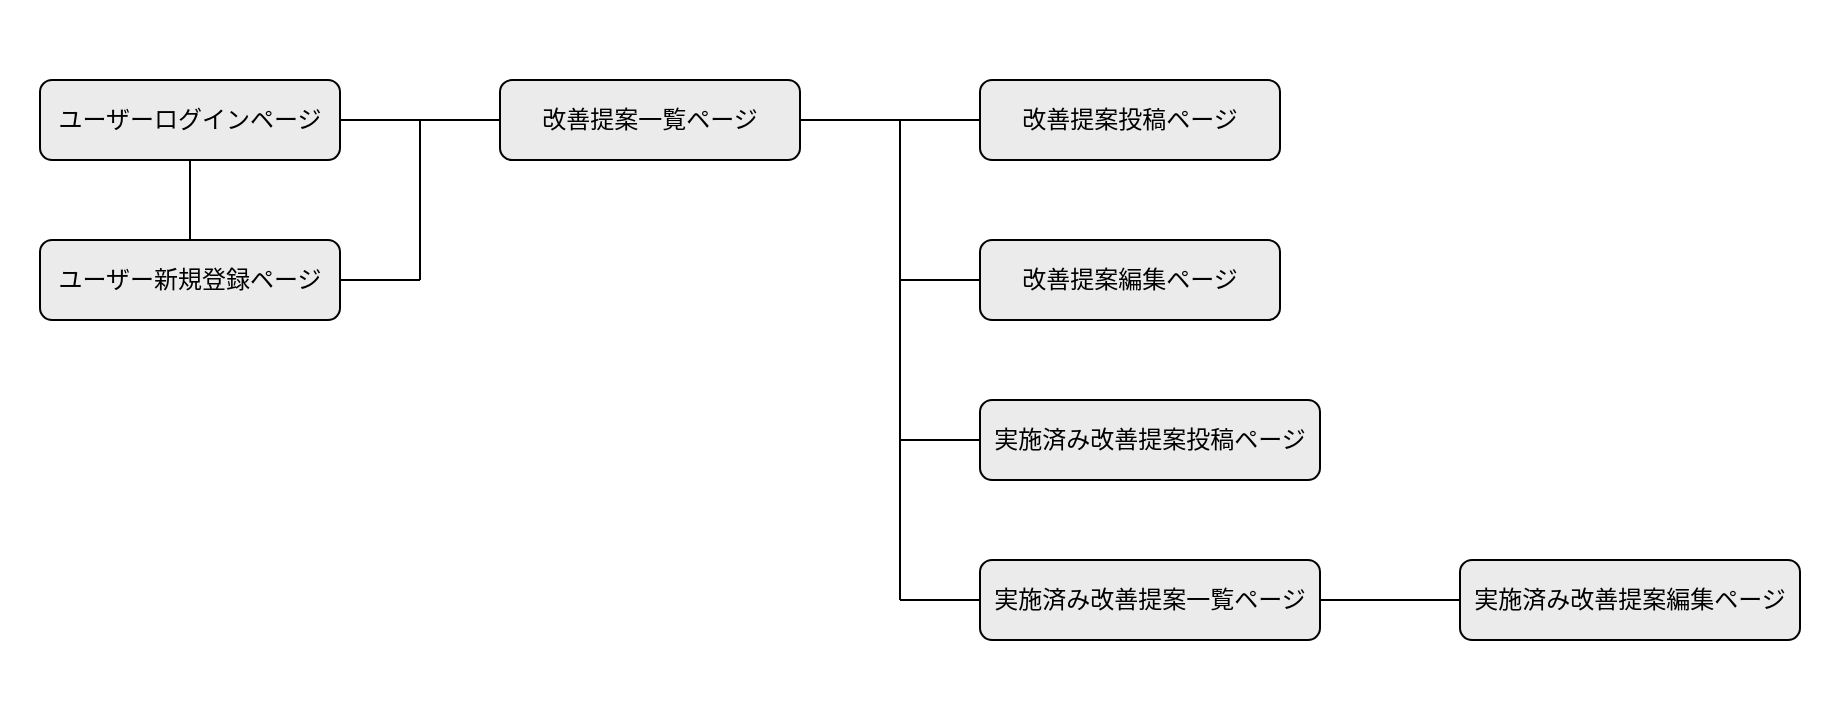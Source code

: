 <mxfile>
    <diagram id="_fI2Sxf6yajFjq-vEc9s" name="画面遷移図">
        <mxGraphModel dx="508" dy="627" grid="1" gridSize="10" guides="1" tooltips="1" connect="1" arrows="1" fold="1" page="1" pageScale="1" pageWidth="1169" pageHeight="827" background="#ffffff" math="0" shadow="0">
            <root>
                <mxCell id="fFCx-wPIT7PYQO5HEkka-0"/>
                <mxCell id="fFCx-wPIT7PYQO5HEkka-1" parent="fFCx-wPIT7PYQO5HEkka-0"/>
                <mxCell id="SJTT3T9e49eQBzYUYsLt-0" value="" style="endArrow=none;html=1;rounded=0;fontSize=13;fontColor=#000000;strokeColor=#000000;strokeWidth=1;entryX=0.5;entryY=1;entryDx=0;entryDy=0;exitX=0.5;exitY=0;exitDx=0;exitDy=0;" parent="fFCx-wPIT7PYQO5HEkka-1" edge="1">
                    <mxGeometry relative="1" as="geometry">
                        <mxPoint x="165" y="160" as="sourcePoint"/>
                        <mxPoint x="165" y="120" as="targetPoint"/>
                    </mxGeometry>
                </mxCell>
                <mxCell id="KHvOz8f1cXA-X-yfqSB3-1" value="&lt;font color=&quot;#000000&quot; style=&quot;font-size: 12px;&quot;&gt;ユーザーログインページ&lt;/font&gt;" style="rounded=1;whiteSpace=wrap;html=1;labelBackgroundColor=none;strokeColor=default;fillColor=#EBEBEB;fontSize=12;" parent="fFCx-wPIT7PYQO5HEkka-1" vertex="1">
                    <mxGeometry x="90" y="80" width="150" height="40" as="geometry"/>
                </mxCell>
                <mxCell id="KHvOz8f1cXA-X-yfqSB3-2" value="&lt;font color=&quot;#000000&quot; style=&quot;font-size: 12px;&quot;&gt;ユーザー新規登録ページ&lt;/font&gt;" style="rounded=1;whiteSpace=wrap;html=1;labelBackgroundColor=none;strokeColor=default;fillColor=#EBEBEB;fontSize=12;" parent="fFCx-wPIT7PYQO5HEkka-1" vertex="1">
                    <mxGeometry x="90" y="160" width="150" height="40" as="geometry"/>
                </mxCell>
                <mxCell id="KHvOz8f1cXA-X-yfqSB3-3" value="&lt;font color=&quot;#000000&quot; style=&quot;font-size: 12px;&quot;&gt;改善提案一覧ページ&lt;/font&gt;" style="rounded=1;whiteSpace=wrap;html=1;labelBackgroundColor=none;strokeColor=default;fillColor=#EBEBEB;fontSize=12;" parent="fFCx-wPIT7PYQO5HEkka-1" vertex="1">
                    <mxGeometry x="320" y="80" width="150" height="40" as="geometry"/>
                </mxCell>
                <mxCell id="KHvOz8f1cXA-X-yfqSB3-4" value="&lt;font color=&quot;#000000&quot; style=&quot;font-size: 12px;&quot;&gt;実施済み改善提案一覧ページ&lt;/font&gt;" style="rounded=1;whiteSpace=wrap;html=1;labelBackgroundColor=none;strokeColor=default;fillColor=#EBEBEB;fontSize=12;" parent="fFCx-wPIT7PYQO5HEkka-1" vertex="1">
                    <mxGeometry x="560" y="320" width="170" height="40" as="geometry"/>
                </mxCell>
                <mxCell id="KHvOz8f1cXA-X-yfqSB3-5" value="&lt;font color=&quot;#000000&quot; style=&quot;font-size: 12px&quot;&gt;改善提案投稿ページ&lt;/font&gt;" style="rounded=1;whiteSpace=wrap;html=1;labelBackgroundColor=none;strokeColor=default;fillColor=#EBEBEB;fontSize=12;" parent="fFCx-wPIT7PYQO5HEkka-1" vertex="1">
                    <mxGeometry x="560" y="80" width="150" height="40" as="geometry"/>
                </mxCell>
                <mxCell id="KHvOz8f1cXA-X-yfqSB3-6" value="&lt;font color=&quot;#000000&quot; style=&quot;font-size: 12px;&quot;&gt;改善提案編集ページ&lt;/font&gt;" style="rounded=1;whiteSpace=wrap;html=1;labelBackgroundColor=none;strokeColor=default;fillColor=#EBEBEB;fontSize=12;" parent="fFCx-wPIT7PYQO5HEkka-1" vertex="1">
                    <mxGeometry x="560" y="160" width="150" height="40" as="geometry"/>
                </mxCell>
                <mxCell id="KHvOz8f1cXA-X-yfqSB3-8" value="&lt;font color=&quot;#000000&quot; style=&quot;font-size: 12px;&quot;&gt;実施済み改善提案投稿ページ&lt;/font&gt;" style="rounded=1;whiteSpace=wrap;html=1;labelBackgroundColor=none;strokeColor=default;fillColor=#EBEBEB;fontSize=12;gradientColor=none;" parent="fFCx-wPIT7PYQO5HEkka-1" vertex="1">
                    <mxGeometry x="560" y="240" width="170" height="40" as="geometry"/>
                </mxCell>
                <mxCell id="KHvOz8f1cXA-X-yfqSB3-9" value="&lt;font color=&quot;#000000&quot; style=&quot;font-size: 12px;&quot;&gt;実施済み改善提案編集ページ&lt;/font&gt;" style="rounded=1;whiteSpace=wrap;html=1;labelBackgroundColor=none;strokeColor=default;fillColor=#EBEBEB;fontSize=12;" parent="fFCx-wPIT7PYQO5HEkka-1" vertex="1">
                    <mxGeometry x="800" y="320" width="170" height="40" as="geometry"/>
                </mxCell>
                <mxCell id="OivIDxVQCUvsCdHhfBoc-0" value="Text" style="text;align=center;verticalAlign=middle;resizable=0;points=[];autosize=1;strokeColor=none;fillColor=none;fontColor=none;gradientColor=none;strokeWidth=0;noLabel=1;labelBorderColor=default;" parent="fFCx-wPIT7PYQO5HEkka-1" vertex="1">
                    <mxGeometry x="70" y="40" width="40" height="20" as="geometry"/>
                </mxCell>
                <mxCell id="OivIDxVQCUvsCdHhfBoc-1" value="Text" style="text;align=center;verticalAlign=middle;resizable=0;points=[];autosize=1;strokeColor=none;fillColor=none;fontColor=none;gradientColor=none;strokeWidth=0;noLabel=1;labelBorderColor=default;" parent="fFCx-wPIT7PYQO5HEkka-1" vertex="1">
                    <mxGeometry x="70" y="200" width="40" height="20" as="geometry"/>
                </mxCell>
                <mxCell id="OivIDxVQCUvsCdHhfBoc-2" value="Text" style="text;align=center;verticalAlign=middle;resizable=0;points=[];autosize=1;strokeColor=none;fillColor=none;fontColor=none;gradientColor=none;strokeWidth=0;noLabel=1;labelBorderColor=default;" parent="fFCx-wPIT7PYQO5HEkka-1" vertex="1">
                    <mxGeometry x="950" y="380" width="40" height="20" as="geometry"/>
                </mxCell>
                <mxCell id="OivIDxVQCUvsCdHhfBoc-4" value="" style="endArrow=none;html=1;rounded=0;fontSize=13;fontColor=#000000;strokeColor=#000000;strokeWidth=1;entryX=0;entryY=0.5;entryDx=0;entryDy=0;exitX=1;exitY=0.5;exitDx=0;exitDy=0;" parent="fFCx-wPIT7PYQO5HEkka-1" source="KHvOz8f1cXA-X-yfqSB3-1" target="KHvOz8f1cXA-X-yfqSB3-3" edge="1">
                    <mxGeometry relative="1" as="geometry">
                        <mxPoint x="280" y="90" as="sourcePoint"/>
                        <mxPoint x="280" y="50" as="targetPoint"/>
                    </mxGeometry>
                </mxCell>
                <mxCell id="OivIDxVQCUvsCdHhfBoc-5" value="" style="endArrow=none;html=1;rounded=0;fontSize=13;fontColor=#000000;strokeColor=#000000;strokeWidth=1;exitX=0.5;exitY=0;exitDx=0;exitDy=0;" parent="fFCx-wPIT7PYQO5HEkka-1" edge="1">
                    <mxGeometry relative="1" as="geometry">
                        <mxPoint x="280" y="180" as="sourcePoint"/>
                        <mxPoint x="280" y="100" as="targetPoint"/>
                    </mxGeometry>
                </mxCell>
                <mxCell id="OivIDxVQCUvsCdHhfBoc-6" value="" style="endArrow=none;html=1;rounded=0;fontSize=13;fontColor=#000000;strokeColor=#000000;strokeWidth=1;exitX=1;exitY=0.5;exitDx=0;exitDy=0;" parent="fFCx-wPIT7PYQO5HEkka-1" source="KHvOz8f1cXA-X-yfqSB3-2" edge="1">
                    <mxGeometry relative="1" as="geometry">
                        <mxPoint x="290" y="190" as="sourcePoint"/>
                        <mxPoint x="280" y="180" as="targetPoint"/>
                    </mxGeometry>
                </mxCell>
                <mxCell id="OivIDxVQCUvsCdHhfBoc-7" value="" style="endArrow=none;html=1;rounded=0;fontSize=13;fontColor=#000000;strokeColor=#000000;strokeWidth=1;exitX=1;exitY=0.5;exitDx=0;exitDy=0;entryX=0;entryY=0.5;entryDx=0;entryDy=0;" parent="fFCx-wPIT7PYQO5HEkka-1" source="KHvOz8f1cXA-X-yfqSB3-3" target="KHvOz8f1cXA-X-yfqSB3-5" edge="1">
                    <mxGeometry relative="1" as="geometry">
                        <mxPoint x="510" y="100" as="sourcePoint"/>
                        <mxPoint x="550" y="100" as="targetPoint"/>
                    </mxGeometry>
                </mxCell>
                <mxCell id="OivIDxVQCUvsCdHhfBoc-8" value="" style="endArrow=none;html=1;rounded=0;fontSize=13;fontColor=#000000;strokeColor=#000000;strokeWidth=1;" parent="fFCx-wPIT7PYQO5HEkka-1" edge="1">
                    <mxGeometry relative="1" as="geometry">
                        <mxPoint x="520" y="340" as="sourcePoint"/>
                        <mxPoint x="520" y="100" as="targetPoint"/>
                    </mxGeometry>
                </mxCell>
                <mxCell id="OivIDxVQCUvsCdHhfBoc-9" value="" style="endArrow=none;html=1;rounded=0;fontSize=13;fontColor=#000000;strokeColor=#000000;strokeWidth=1;exitX=0;exitY=0.5;exitDx=0;exitDy=0;" parent="fFCx-wPIT7PYQO5HEkka-1" source="KHvOz8f1cXA-X-yfqSB3-4" edge="1">
                    <mxGeometry relative="1" as="geometry">
                        <mxPoint x="550" y="340" as="sourcePoint"/>
                        <mxPoint x="520" y="340" as="targetPoint"/>
                    </mxGeometry>
                </mxCell>
                <mxCell id="OivIDxVQCUvsCdHhfBoc-10" value="" style="endArrow=none;html=1;rounded=0;fontSize=13;fontColor=#000000;strokeColor=#000000;strokeWidth=1;exitX=0;exitY=0.5;exitDx=0;exitDy=0;" parent="fFCx-wPIT7PYQO5HEkka-1" source="KHvOz8f1cXA-X-yfqSB3-8" edge="1">
                    <mxGeometry relative="1" as="geometry">
                        <mxPoint x="550" y="250" as="sourcePoint"/>
                        <mxPoint x="520" y="260" as="targetPoint"/>
                    </mxGeometry>
                </mxCell>
                <mxCell id="OivIDxVQCUvsCdHhfBoc-11" value="" style="endArrow=none;html=1;rounded=0;fontSize=13;fontColor=#000000;strokeColor=#000000;strokeWidth=1;exitX=0;exitY=0.5;exitDx=0;exitDy=0;exitPerimeter=0;" parent="fFCx-wPIT7PYQO5HEkka-1" source="KHvOz8f1cXA-X-yfqSB3-6" edge="1">
                    <mxGeometry relative="1" as="geometry">
                        <mxPoint x="550" y="170" as="sourcePoint"/>
                        <mxPoint x="520" y="180" as="targetPoint"/>
                    </mxGeometry>
                </mxCell>
                <mxCell id="OivIDxVQCUvsCdHhfBoc-13" value="" style="endArrow=none;html=1;rounded=0;fontSize=13;fontColor=#000000;strokeColor=#000000;strokeWidth=1;entryX=1;entryY=0.5;entryDx=0;entryDy=0;exitX=0;exitY=0.5;exitDx=0;exitDy=0;" parent="fFCx-wPIT7PYQO5HEkka-1" edge="1" target="KHvOz8f1cXA-X-yfqSB3-4" source="KHvOz8f1cXA-X-yfqSB3-9">
                    <mxGeometry relative="1" as="geometry">
                        <mxPoint x="800" y="330" as="sourcePoint"/>
                        <mxPoint x="730" y="329.5" as="targetPoint"/>
                        <Array as="points"/>
                    </mxGeometry>
                </mxCell>
            </root>
        </mxGraphModel>
    </diagram>
    <diagram id="7vpQEXr2QX0xokYk6r5c" name="ER図">
        <mxGraphModel dx="2067" dy="1454" grid="1" gridSize="10" guides="1" tooltips="1" connect="1" arrows="1" fold="1" page="1" pageScale="1" pageWidth="1169" pageHeight="827" background="#ffffff" math="0" shadow="1">
            <root>
                <mxCell id="0"/>
                <mxCell id="1" parent="0"/>
                <mxCell id="2" value="users" style="swimlane;childLayout=stackLayout;horizontal=1;startSize=30;horizontalStack=0;rounded=1;fontSize=14;fontStyle=0;strokeWidth=1;resizeParent=0;resizeLast=1;shadow=0;dashed=0;align=center;strokeColor=#000000;swimlaneFillColor=#FFFFFF;gradientColor=none;fontColor=#000000;labelBorderColor=none;labelBackgroundColor=#FFFFFF;fillColor=#FFFFFF;" parent="1" vertex="1">
                    <mxGeometry x="360" y="20" width="160" height="140" as="geometry"/>
                </mxCell>
                <mxCell id="3" value="・name&#10;・email&#10;・encrypted_password" style="align=left;strokeColor=none;fillColor=none;spacingLeft=4;fontSize=12;verticalAlign=top;resizable=0;rotatable=0;part=1;fontColor=#000000;" parent="2" vertex="1">
                    <mxGeometry y="30" width="160" height="110" as="geometry"/>
                </mxCell>
                <mxCell id="34" value="executions" style="swimlane;childLayout=stackLayout;horizontal=1;startSize=30;horizontalStack=0;rounded=1;fontSize=14;fontStyle=0;strokeWidth=1;resizeParent=0;resizeLast=1;shadow=0;dashed=0;align=center;labelBackgroundColor=none;strokeColor=#000000;swimlaneFillColor=#FFFFFF;labelBorderColor=none;whiteSpace=wrap;fillColor=#FFFFFF;fontColor=#000000;" parent="1" vertex="1">
                    <mxGeometry x="560" y="200" width="160" height="240" as="geometry"/>
                </mxCell>
                <mxCell id="35" value="・user_id&#10;・proposal_id&#10;・where&#10;・what&#10;・why&#10;・how&#10;・after_seconds&#10;・after_workers&#10;・after_days&#10;・after_man_hours&#10;・hourly_wage&#10;・after_costs&#10;・reduced_man_hours&#10;・reduced_costs" style="align=left;strokeColor=none;fillColor=none;spacingLeft=4;fontSize=12;verticalAlign=top;resizable=0;rotatable=0;part=1;fontColor=#000000;" parent="34" vertex="1">
                    <mxGeometry y="30" width="160" height="210" as="geometry"/>
                </mxCell>
                <mxCell id="36" value="proposals" style="swimlane;childLayout=stackLayout;horizontal=1;startSize=30;horizontalStack=0;rounded=1;fontSize=14;fontStyle=0;strokeWidth=1;resizeParent=0;resizeLast=1;shadow=0;dashed=0;align=center;strokeColor=#000000;swimlaneFillColor=#FFFFFF;fillColor=#FFFFFF;fontColor=#000000;" parent="1" vertex="1">
                    <mxGeometry x="160" y="200" width="160" height="211" as="geometry"/>
                </mxCell>
                <mxCell id="37" value="・user_id&#10;・title&#10;・where&#10;・what&#10;・why&#10;・how&#10;・before_seconds&#10;・before_workers&#10;・before_days&#10;・before_man_hours&#10;・hourly_wage&#10;・before_costs" style="align=left;strokeColor=none;fillColor=none;spacingLeft=4;fontSize=12;verticalAlign=top;resizable=0;rotatable=0;part=1;fontColor=#000000;" parent="36" vertex="1">
                    <mxGeometry y="30" width="160" height="181" as="geometry"/>
                </mxCell>
                <mxCell id="38" value="" style="edgeStyle=orthogonalEdgeStyle;fontSize=12;html=1;endArrow=ERoneToMany;strokeWidth=1;sourcePerimeterSpacing=0;startArrow=ERone;startFill=0;jumpSize=6;targetPerimeterSpacing=0;endSize=15;startSize=15;entryX=0.5;entryY=0;entryDx=0;entryDy=0;strokeColor=#000000;" parent="1" target="34" edge="1">
                    <mxGeometry width="100" height="100" relative="1" as="geometry">
                        <mxPoint x="520" y="90" as="sourcePoint"/>
                        <mxPoint x="640" y="190" as="targetPoint"/>
                    </mxGeometry>
                </mxCell>
                <mxCell id="40" value="" style="edgeStyle=orthogonalEdgeStyle;fontSize=12;html=1;endArrow=ERoneToMany;endSize=15;startSize=15;strokeWidth=1;startArrow=ERone;startFill=0;entryX=0.5;entryY=0;entryDx=0;entryDy=0;strokeColor=#000000;" parent="1" target="36" edge="1">
                    <mxGeometry width="100" height="100" relative="1" as="geometry">
                        <mxPoint x="360" y="90" as="sourcePoint"/>
                        <mxPoint x="240" y="180" as="targetPoint"/>
                    </mxGeometry>
                </mxCell>
                <mxCell id="42" value="" style="endArrow=ERone;html=1;rounded=0;startSize=15;endSize=15;sourcePerimeterSpacing=0;targetPerimeterSpacing=0;strokeWidth=1;jumpSize=6;startArrow=ERone;startFill=0;endFill=0;strokeColor=#000000;" parent="1" edge="1">
                    <mxGeometry relative="1" as="geometry">
                        <mxPoint x="320" y="302" as="sourcePoint"/>
                        <mxPoint x="560" y="302" as="targetPoint"/>
                    </mxGeometry>
                </mxCell>
                <mxCell id="44" value="estimations" style="swimlane;childLayout=stackLayout;horizontal=1;startSize=30;horizontalStack=0;rounded=1;fontSize=14;fontStyle=0;strokeWidth=1;resizeParent=0;resizeLast=1;shadow=0;dashed=0;align=center;strokeColor=#000000;swimlaneFillColor=#FFFFFF;fontColor=#000000;fillColor=#FFFFFF;" parent="1" vertex="1">
                    <mxGeometry x="-160" y="220.5" width="160" height="170" as="geometry"/>
                </mxCell>
                <mxCell id="45" value="・proposal_id&#10;・after_seconds&#10;・after_workers&#10;・after_days&#10;・after_man_hours&#10;・hourly_wage&#10;・after_costs&#10;・reduced_man_hours&#10;・reduced_costs" style="align=left;strokeColor=none;fillColor=none;spacingLeft=4;fontSize=12;verticalAlign=top;resizable=0;rotatable=0;part=1;fontColor=#000000;" parent="44" vertex="1">
                    <mxGeometry y="30" width="160" height="140" as="geometry"/>
                </mxCell>
                <mxCell id="49" value="" style="endArrow=ERone;html=1;rounded=0;startSize=15;endSize=15;sourcePerimeterSpacing=0;targetPerimeterSpacing=0;strokeWidth=1;jumpSize=6;startArrow=ERone;startFill=0;endFill=0;strokeColor=#000000;exitX=1.013;exitY=0.368;exitDx=0;exitDy=0;entryX=-0.012;entryY=0.392;entryDx=0;entryDy=0;entryPerimeter=0;exitPerimeter=0;" parent="1" source="45" target="37" edge="1">
                    <mxGeometry relative="1" as="geometry">
                        <mxPoint x="239.5" y="490" as="sourcePoint"/>
                        <mxPoint x="140" y="321" as="targetPoint"/>
                        <Array as="points"/>
                    </mxGeometry>
                </mxCell>
                <mxCell id="102" value="Text" style="text;align=center;verticalAlign=middle;resizable=0;points=[];autosize=1;strokeColor=none;fillColor=none;fontColor=none;gradientColor=none;strokeWidth=0;noLabel=1;labelBorderColor=default;" parent="1" vertex="1">
                    <mxGeometry x="350" y="-10" width="40" height="20" as="geometry"/>
                </mxCell>
                <mxCell id="104" value="Text" style="text;align=center;verticalAlign=middle;resizable=0;points=[];autosize=1;strokeColor=none;fillColor=none;fontColor=none;gradientColor=none;strokeWidth=0;noLabel=1;labelBorderColor=default;" parent="1" vertex="1">
                    <mxGeometry x="-180" y="394" width="40" height="20" as="geometry"/>
                </mxCell>
                <mxCell id="105" value="Text" style="text;align=center;verticalAlign=middle;resizable=0;points=[];autosize=1;strokeColor=none;fillColor=none;fontColor=none;gradientColor=none;strokeWidth=0;noLabel=1;labelBorderColor=default;" parent="1" vertex="1">
                    <mxGeometry x="700" y="440" width="40" height="20" as="geometry"/>
                </mxCell>
            </root>
        </mxGraphModel>
    </diagram>
    <diagram id="rJlqPNZyU3HjEQ0rZoM0" name="ページ3">
        <mxGraphModel dx="932" dy="627" grid="1" gridSize="10" guides="1" tooltips="1" connect="1" arrows="1" fold="1" page="1" pageScale="1" pageWidth="1169" pageHeight="827" math="0" shadow="0">
            <root>
                <mxCell id="TBZlhf7fhuL86fNEowKV-0"/>
                <mxCell id="TBZlhf7fhuL86fNEowKV-1" parent="TBZlhf7fhuL86fNEowKV-0"/>
            </root>
        </mxGraphModel>
    </diagram>
</mxfile>